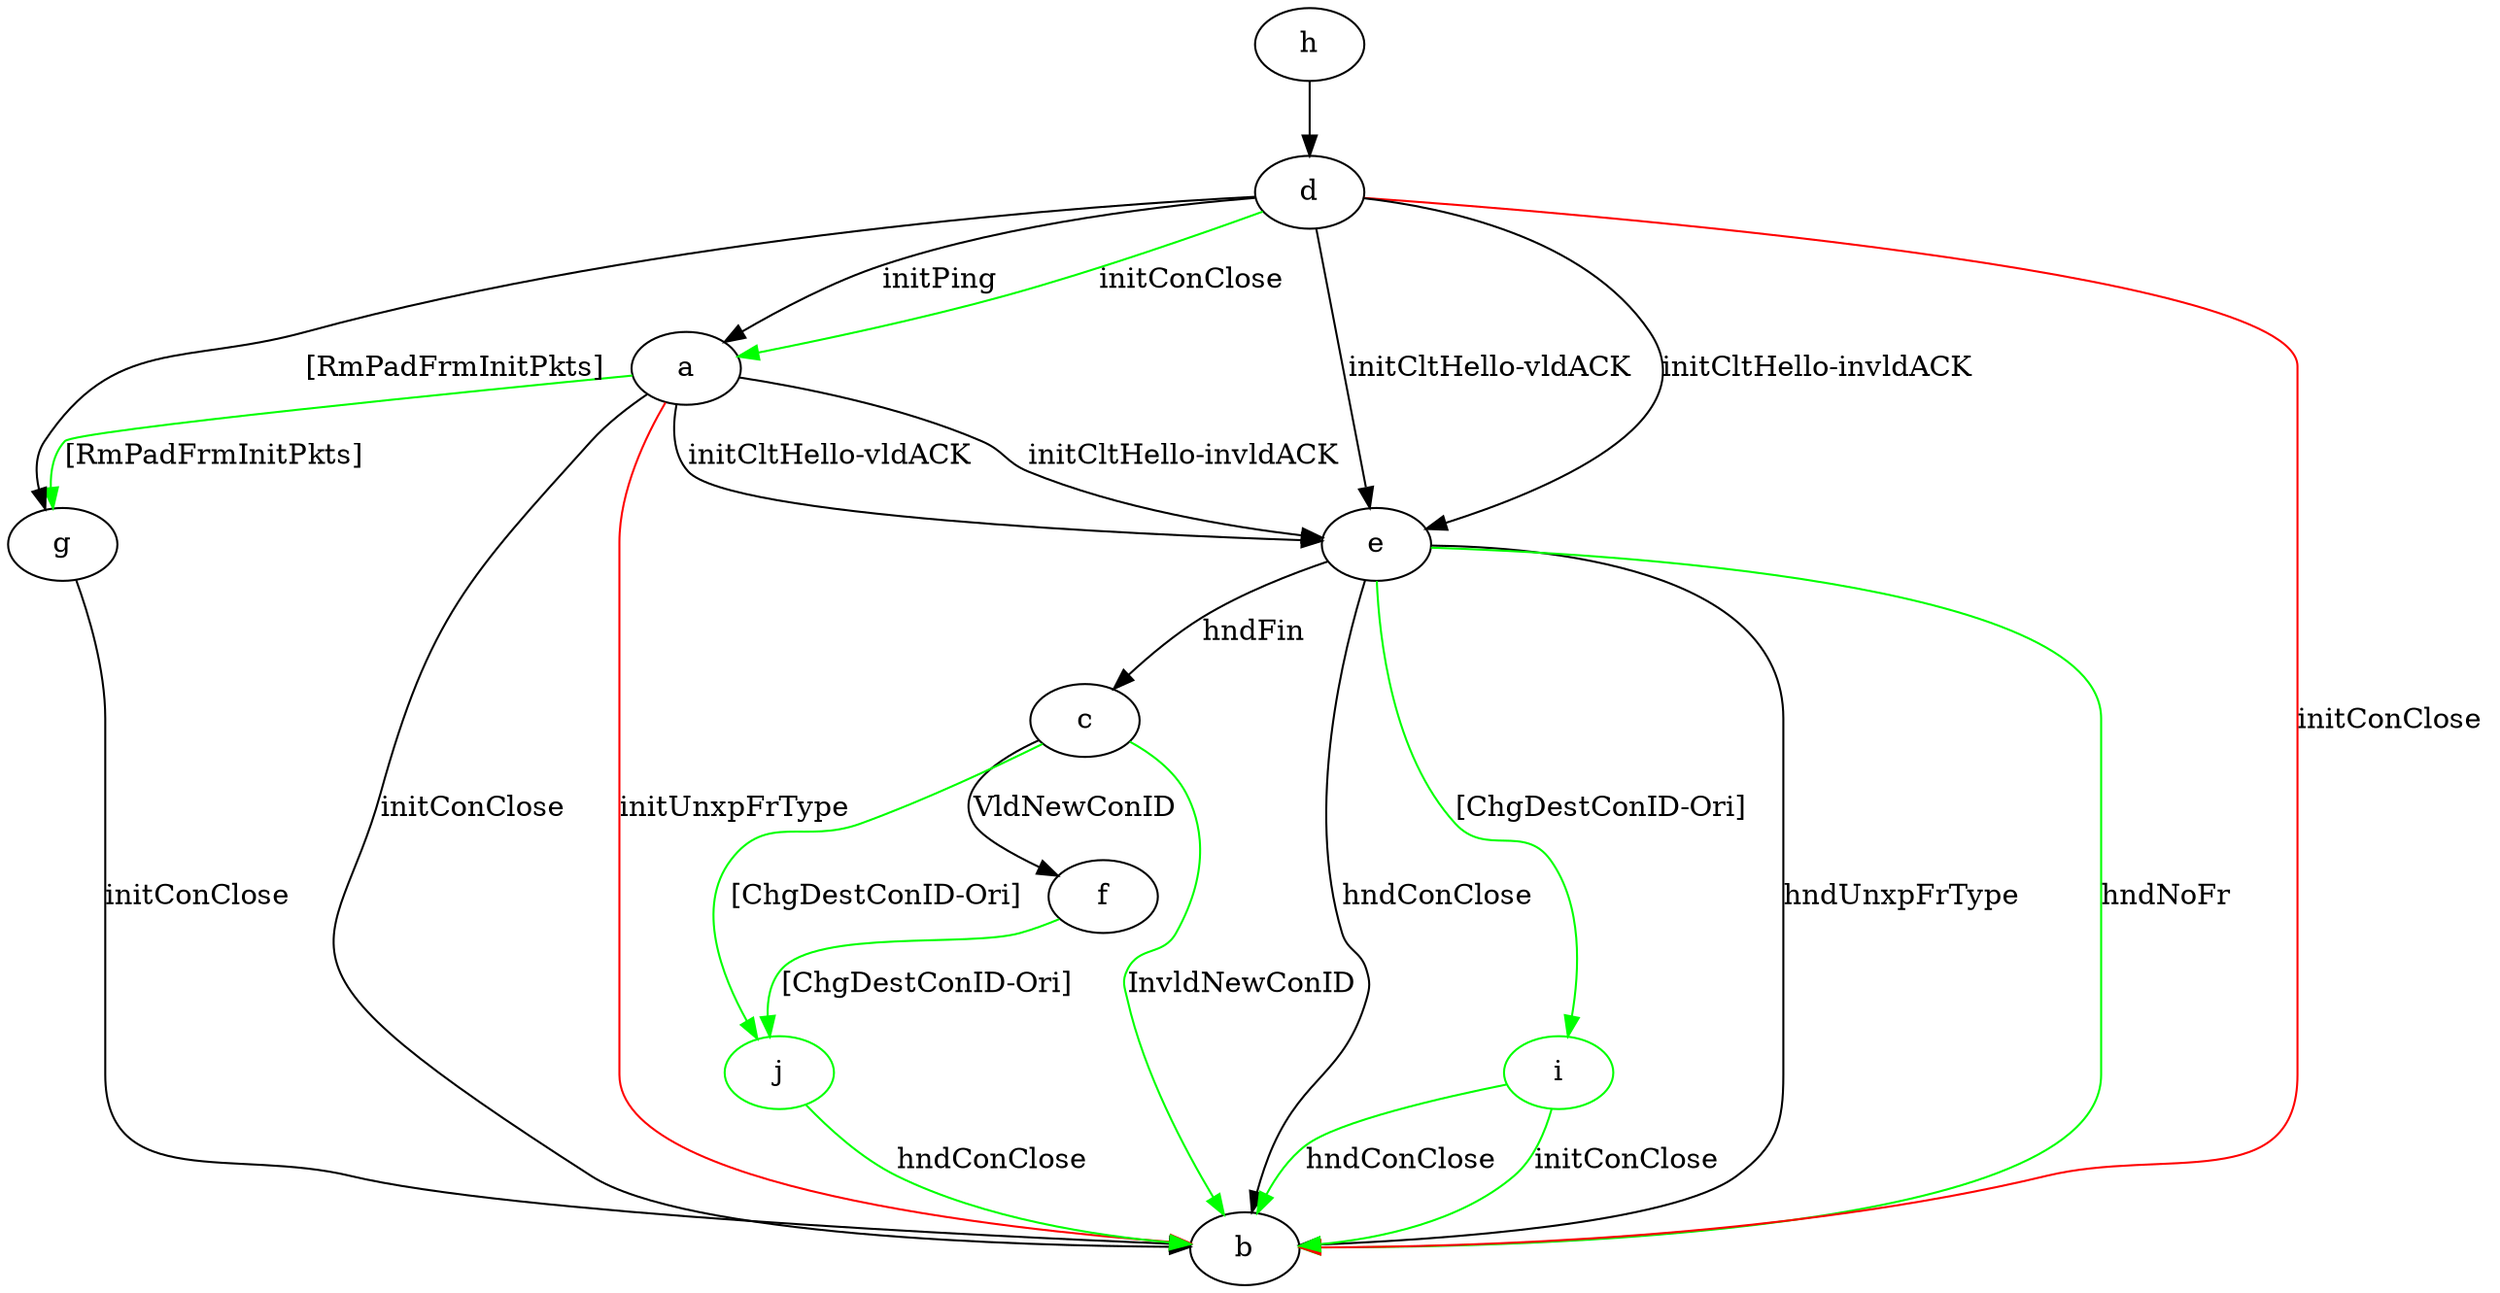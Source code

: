 digraph "" {
	a -> b	[key=0,
		label="initConClose "];
	a -> b	[key=1,
		color=red,
		label="initUnxpFrType "];
	a -> e	[key=0,
		label="initCltHello-vldACK "];
	a -> e	[key=1,
		label="initCltHello-invldACK "];
	a -> g	[key=0,
		color=green,
		label="[RmPadFrmInitPkts] "];
	c -> b	[key=0,
		color=green,
		label="InvldNewConID "];
	c -> f	[key=0,
		label="VldNewConID "];
	j	[color=green];
	c -> j	[key=0,
		color=green,
		label="[ChgDestConID-Ori] "];
	d -> a	[key=0,
		label="initPing "];
	d -> a	[key=1,
		color=green,
		label="initConClose "];
	d -> b	[key=0,
		color=red,
		label="initConClose "];
	d -> e	[key=0,
		label="initCltHello-vldACK "];
	d -> e	[key=1,
		label="initCltHello-invldACK "];
	d -> g	[key=0,
		label="[RmPadFrmInitPkts] "];
	e -> b	[key=0,
		label="hndConClose "];
	e -> b	[key=1,
		label="hndUnxpFrType "];
	e -> b	[key=2,
		color=green,
		label="hndNoFr "];
	e -> c	[key=0,
		label="hndFin "];
	i	[color=green];
	e -> i	[key=0,
		color=green,
		label="[ChgDestConID-Ori] "];
	f -> j	[key=0,
		color=green,
		label="[ChgDestConID-Ori] "];
	g -> b	[key=0,
		label="initConClose "];
	h -> d	[key=0];
	i -> b	[key=0,
		color=green,
		label="initConClose "];
	i -> b	[key=1,
		color=green,
		label="hndConClose "];
	j -> b	[key=0,
		color=green,
		label="hndConClose "];
}
